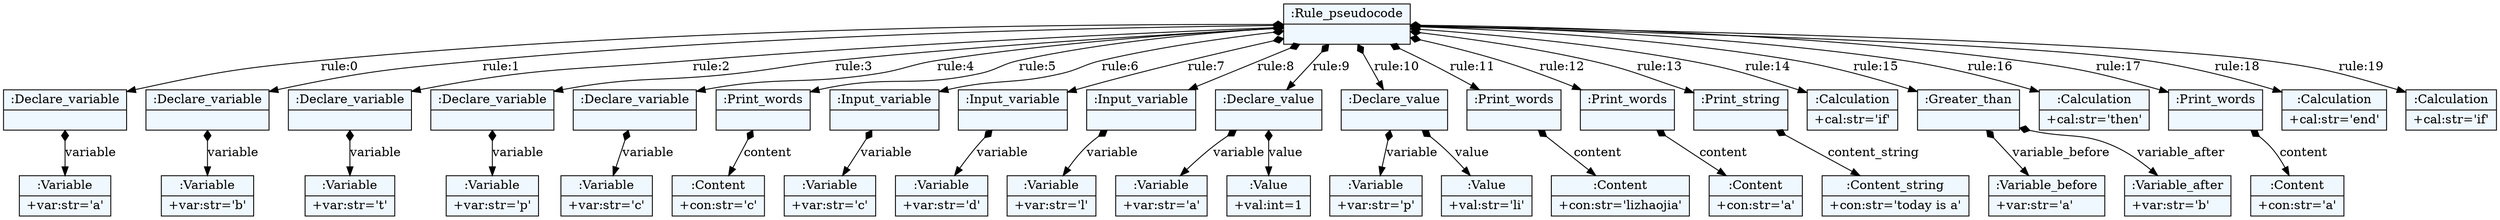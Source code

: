 
    digraph xtext {
    fontname = "Bitstream Vera Sans"
    fontsize = 8
    node[
        shape=record,
        style=filled,
        fillcolor=aliceblue
    ]
    nodesep = 0.3
    edge[dir=black,arrowtail=empty]


2533890071016 -> 2533890069504 [label="rule:0" arrowtail=diamond dir=both]
2533890069504 -> 2533890072192 [label="variable" arrowtail=diamond dir=both]
2533890072192[label="{:Variable|+var:str='a'\l}"]
2533890069504[label="{:Declare_variable|}"]
2533890071016 -> 2533890069112 [label="rule:1" arrowtail=diamond dir=both]
2533890069112 -> 2533890071408 [label="variable" arrowtail=diamond dir=both]
2533890071408[label="{:Variable|+var:str='b'\l}"]
2533890069112[label="{:Declare_variable|}"]
2533890071016 -> 2533890071968 [label="rule:2" arrowtail=diamond dir=both]
2533890071968 -> 2533890071184 [label="variable" arrowtail=diamond dir=both]
2533890071184[label="{:Variable|+var:str='t'\l}"]
2533890071968[label="{:Declare_variable|}"]
2533890071016 -> 2533890070624 [label="rule:3" arrowtail=diamond dir=both]
2533890070624 -> 2533890070400 [label="variable" arrowtail=diamond dir=both]
2533890070400[label="{:Variable|+var:str='p'\l}"]
2533890070624[label="{:Declare_variable|}"]
2533890071016 -> 2533890069840 [label="rule:4" arrowtail=diamond dir=both]
2533890069840 -> 2533889985672 [label="variable" arrowtail=diamond dir=both]
2533889985672[label="{:Variable|+var:str='c'\l}"]
2533890069840[label="{:Declare_variable|}"]
2533890071016 -> 2533890068552 [label="rule:5" arrowtail=diamond dir=both]
2533890068552 -> 2533889984832 [label="content" arrowtail=diamond dir=both]
2533889984832[label="{:Content|+con:str='c'\l}"]
2533890068552[label="{:Print_words|}"]
2533890071016 -> 2533889986232 [label="rule:6" arrowtail=diamond dir=both]
2533889986232 -> 2533889985560 [label="variable" arrowtail=diamond dir=both]
2533889985560[label="{:Variable|+var:str='c'\l}"]
2533889986232[label="{:Input_variable|}"]
2533890071016 -> 2533889984104 [label="rule:7" arrowtail=diamond dir=both]
2533889984104 -> 2533890033704 [label="variable" arrowtail=diamond dir=both]
2533890033704[label="{:Variable|+var:str='d'\l}"]
2533889984104[label="{:Input_variable|}"]
2533890071016 -> 2533889600200 [label="rule:8" arrowtail=diamond dir=both]
2533889600200 -> 2533890034656 [label="variable" arrowtail=diamond dir=both]
2533890034656[label="{:Variable|+var:str='l'\l}"]
2533889600200[label="{:Input_variable|}"]
2533890071016 -> 2533890034880 [label="rule:9" arrowtail=diamond dir=both]
2533890034880 -> 2533890034096 [label="variable" arrowtail=diamond dir=both]
2533890034096[label="{:Variable|+var:str='a'\l}"]
2533890034880 -> 2533890031912 [label="value" arrowtail=diamond dir=both]
2533890031912[label="{:Value|+val:int=1\l}"]
2533890034880[label="{:Declare_value|}"]
2533890071016 -> 2533890033088 [label="rule:10" arrowtail=diamond dir=both]
2533890033088 -> 2533890033480 [label="variable" arrowtail=diamond dir=both]
2533890033480[label="{:Variable|+var:str='p'\l}"]
2533890033088 -> 2533890033760 [label="value" arrowtail=diamond dir=both]
2533890033760[label="{:Value|+val:str='li'\l}"]
2533890033088[label="{:Declare_value|}"]
2533890071016 -> 2533890032304 [label="rule:11" arrowtail=diamond dir=both]
2533890032304 -> 2533890035272 [label="content" arrowtail=diamond dir=both]
2533890035272[label="{:Content|+con:str='lizhaojia'\l}"]
2533890032304[label="{:Print_words|}"]
2533890071016 -> 2533890032360 [label="rule:12" arrowtail=diamond dir=both]
2533890032360 -> 2533890034208 [label="content" arrowtail=diamond dir=both]
2533890034208[label="{:Content|+con:str='a'\l}"]
2533890032360[label="{:Print_words|}"]
2533890071016 -> 2533890033144 [label="rule:13" arrowtail=diamond dir=both]
2533890033144 -> 2533890032976 [label="content_string" arrowtail=diamond dir=both]
2533890032976[label="{:Content_string|+con:str='today is a'\l}"]
2533890033144[label="{:Print_string|}"]
2533890071016 -> 2533890032416 [label="rule:14" arrowtail=diamond dir=both]
2533890032416[label="{:Calculation|+cal:str='if'\l}"]
2533890071016 -> 2533890099688 [label="rule:15" arrowtail=diamond dir=both]
2533890099688 -> 2533890100024 [label="variable_before" arrowtail=diamond dir=both]
2533890100024[label="{:Variable_before|+var:str='a'\l}"]
2533890099688 -> 2533890100864 [label="variable_after" arrowtail=diamond dir=both]
2533890100864[label="{:Variable_after|+var:str='b'\l}"]
2533890099688[label="{:Greater_than|}"]
2533890071016 -> 2533890099464 [label="rule:16" arrowtail=diamond dir=both]
2533890099464[label="{:Calculation|+cal:str='then'\l}"]
2533890071016 -> 2533890098176 [label="rule:17" arrowtail=diamond dir=both]
2533890098176 -> 2533890097392 [label="content" arrowtail=diamond dir=both]
2533890097392[label="{:Content|+con:str='a'\l}"]
2533890098176[label="{:Print_words|}"]
2533890071016 -> 2533890099128 [label="rule:18" arrowtail=diamond dir=both]
2533890099128[label="{:Calculation|+cal:str='end'\l}"]
2533890071016 -> 2533890097616 [label="rule:19" arrowtail=diamond dir=both]
2533890097616[label="{:Calculation|+cal:str='if'\l}"]
2533890071016[label="{:Rule_pseudocode|}"]

}
